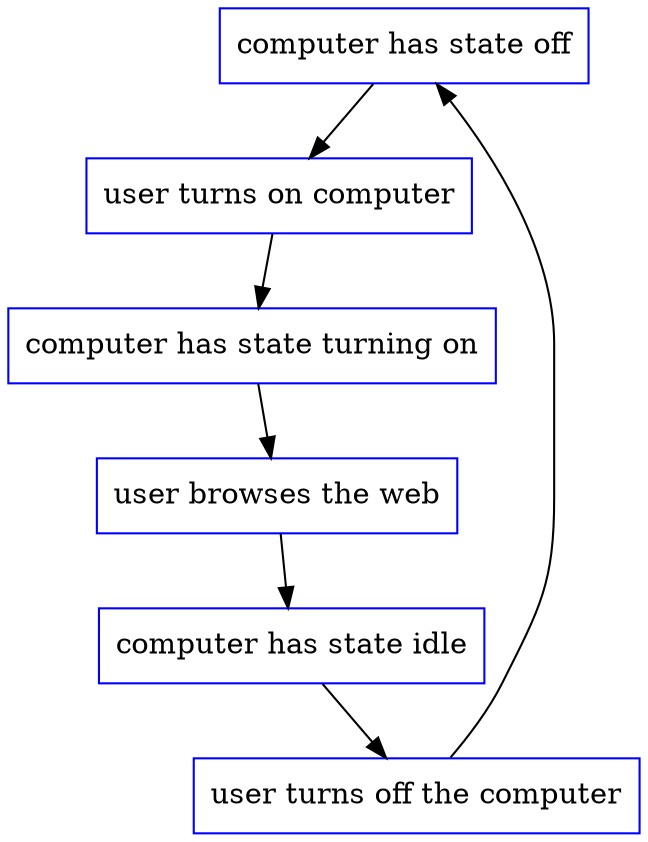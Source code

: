 strict digraph {
	graph [compound=true];
	node [label="\N"];
	computer_has_state_off	[color=blue,
		href="single_layer_1_computer_has_state_off.svg",
		label="computer has state off",
		shape=rectangle];
	user_turns_on_computer	[color=blue,
		href="single_layer_1_user_turns_on_computer.svg",
		label="user turns on computer",
		shape=rectangle];
	computer_has_state_off -> user_turns_on_computer;
	computer_has_state_turning_on	[color=blue,
		href="single_layer_1_computer_has_state_turning_on.svg",
		label="computer has state turning on",
		shape=rectangle];
	user_turns_on_computer -> computer_has_state_turning_on;
	user_browses_the_web	[color=blue,
		href="single_layer_1_user_browses_the_web.svg",
		label="user browses the web",
		shape=rectangle];
	computer_has_state_turning_on -> user_browses_the_web;
	computer_has_state_idle	[color=blue,
		href="single_layer_1_computer_has_state_idle.svg",
		label="computer has state idle",
		shape=rectangle];
	user_browses_the_web -> computer_has_state_idle;
	user_turns_off_the_computer	[color=blue,
		href="single_layer_1_user_turns_off_the_computer.svg",
		label="user turns off the computer",
		shape=rectangle];
	computer_has_state_idle -> user_turns_off_the_computer;
	user_turns_off_the_computer -> computer_has_state_off;
}
